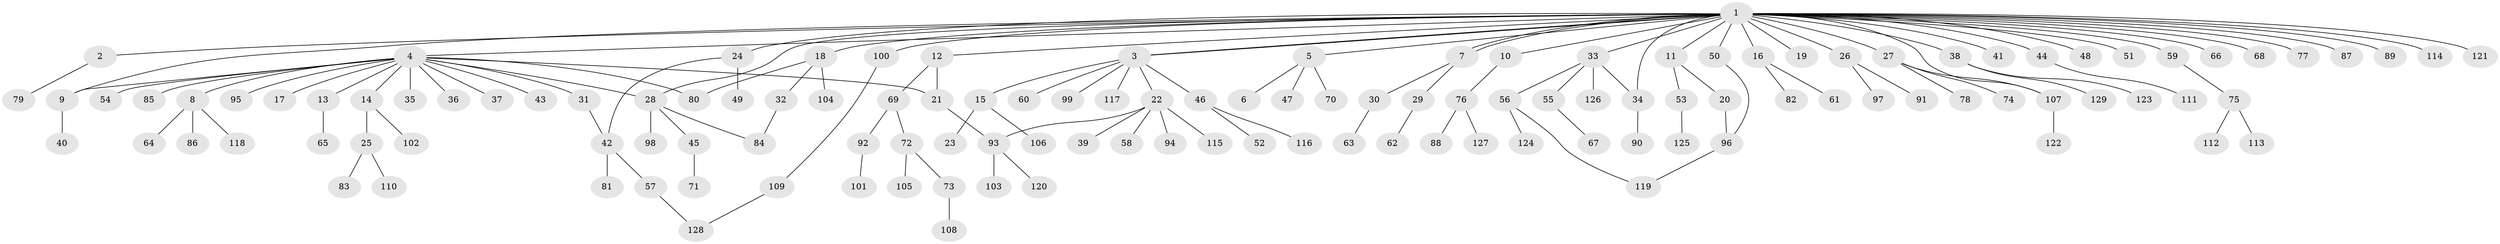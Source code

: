 // Generated by graph-tools (version 1.1) at 2025/01/03/09/25 03:01:50]
// undirected, 129 vertices, 142 edges
graph export_dot {
graph [start="1"]
  node [color=gray90,style=filled];
  1;
  2;
  3;
  4;
  5;
  6;
  7;
  8;
  9;
  10;
  11;
  12;
  13;
  14;
  15;
  16;
  17;
  18;
  19;
  20;
  21;
  22;
  23;
  24;
  25;
  26;
  27;
  28;
  29;
  30;
  31;
  32;
  33;
  34;
  35;
  36;
  37;
  38;
  39;
  40;
  41;
  42;
  43;
  44;
  45;
  46;
  47;
  48;
  49;
  50;
  51;
  52;
  53;
  54;
  55;
  56;
  57;
  58;
  59;
  60;
  61;
  62;
  63;
  64;
  65;
  66;
  67;
  68;
  69;
  70;
  71;
  72;
  73;
  74;
  75;
  76;
  77;
  78;
  79;
  80;
  81;
  82;
  83;
  84;
  85;
  86;
  87;
  88;
  89;
  90;
  91;
  92;
  93;
  94;
  95;
  96;
  97;
  98;
  99;
  100;
  101;
  102;
  103;
  104;
  105;
  106;
  107;
  108;
  109;
  110;
  111;
  112;
  113;
  114;
  115;
  116;
  117;
  118;
  119;
  120;
  121;
  122;
  123;
  124;
  125;
  126;
  127;
  128;
  129;
  1 -- 2;
  1 -- 3;
  1 -- 3;
  1 -- 4;
  1 -- 5;
  1 -- 7;
  1 -- 7;
  1 -- 9;
  1 -- 10;
  1 -- 11;
  1 -- 12;
  1 -- 16;
  1 -- 18;
  1 -- 19;
  1 -- 24;
  1 -- 26;
  1 -- 27;
  1 -- 28;
  1 -- 33;
  1 -- 34;
  1 -- 38;
  1 -- 41;
  1 -- 44;
  1 -- 48;
  1 -- 50;
  1 -- 51;
  1 -- 59;
  1 -- 66;
  1 -- 68;
  1 -- 77;
  1 -- 87;
  1 -- 89;
  1 -- 100;
  1 -- 107;
  1 -- 114;
  1 -- 121;
  2 -- 79;
  3 -- 15;
  3 -- 22;
  3 -- 46;
  3 -- 60;
  3 -- 99;
  3 -- 117;
  4 -- 8;
  4 -- 9;
  4 -- 13;
  4 -- 14;
  4 -- 17;
  4 -- 21;
  4 -- 28;
  4 -- 31;
  4 -- 35;
  4 -- 36;
  4 -- 37;
  4 -- 43;
  4 -- 54;
  4 -- 80;
  4 -- 85;
  4 -- 95;
  5 -- 6;
  5 -- 47;
  5 -- 70;
  7 -- 29;
  7 -- 30;
  8 -- 64;
  8 -- 86;
  8 -- 118;
  9 -- 40;
  10 -- 76;
  11 -- 20;
  11 -- 53;
  12 -- 21;
  12 -- 69;
  13 -- 65;
  14 -- 25;
  14 -- 102;
  15 -- 23;
  15 -- 106;
  16 -- 61;
  16 -- 82;
  18 -- 32;
  18 -- 80;
  18 -- 104;
  20 -- 96;
  21 -- 93;
  22 -- 39;
  22 -- 58;
  22 -- 93;
  22 -- 94;
  22 -- 115;
  24 -- 42;
  24 -- 49;
  25 -- 83;
  25 -- 110;
  26 -- 91;
  26 -- 97;
  27 -- 74;
  27 -- 78;
  27 -- 107;
  28 -- 45;
  28 -- 84;
  28 -- 98;
  29 -- 62;
  30 -- 63;
  31 -- 42;
  32 -- 84;
  33 -- 34;
  33 -- 55;
  33 -- 56;
  33 -- 126;
  34 -- 90;
  38 -- 123;
  38 -- 129;
  42 -- 57;
  42 -- 81;
  44 -- 111;
  45 -- 71;
  46 -- 52;
  46 -- 116;
  50 -- 96;
  53 -- 125;
  55 -- 67;
  56 -- 119;
  56 -- 124;
  57 -- 128;
  59 -- 75;
  69 -- 72;
  69 -- 92;
  72 -- 73;
  72 -- 105;
  73 -- 108;
  75 -- 112;
  75 -- 113;
  76 -- 88;
  76 -- 127;
  92 -- 101;
  93 -- 103;
  93 -- 120;
  96 -- 119;
  100 -- 109;
  107 -- 122;
  109 -- 128;
}
